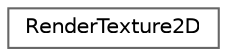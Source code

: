 digraph "Graphical Class Hierarchy"
{
 // LATEX_PDF_SIZE
  bgcolor="transparent";
  edge [fontname=Helvetica,fontsize=10,labelfontname=Helvetica,labelfontsize=10];
  node [fontname=Helvetica,fontsize=10,shape=box,height=0.2,width=0.4];
  rankdir="LR";
  Node0 [id="Node000000",label="RenderTexture2D",height=0.2,width=0.4,color="grey40", fillcolor="white", style="filled",URL="$struct_render_texture2_d.html",tooltip=" "];
}
